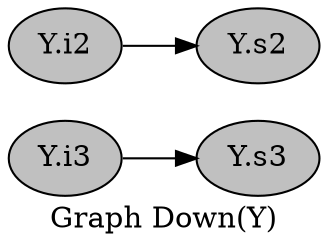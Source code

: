 digraph G {
graph [
label="Graph Down(Y)", rankdir="LR", ratio="compress"];
node [
color="black", fillcolor="gray", shape="ellipse", style="filled"];
0[label="Y.s3"];
1[label="Y.s2"];
2[label="Y.i2"];
3[label="Y.i3"];
2->1 ;
3->0 ;
}
